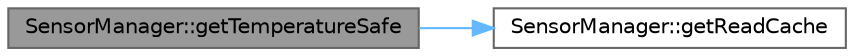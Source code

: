 digraph "SensorManager::getTemperatureSafe"
{
 // LATEX_PDF_SIZE
  bgcolor="transparent";
  edge [fontname=Helvetica,fontsize=10,labelfontname=Helvetica,labelfontsize=10];
  node [fontname=Helvetica,fontsize=10,shape=box,height=0.2,width=0.4];
  rankdir="LR";
  Node1 [id="Node000001",label="SensorManager::getTemperatureSafe",height=0.2,width=0.4,color="gray40", fillcolor="grey60", style="filled", fontcolor="black",tooltip="Get temperature reading in a thread-safe manner."];
  Node1 -> Node2 [id="edge1_Node000001_Node000002",color="steelblue1",style="solid",tooltip=" "];
  Node2 [id="Node000002",label="SensorManager::getReadCache",height=0.2,width=0.4,color="grey40", fillcolor="white", style="filled",URL="$class_sensor_manager.html#a20660c38f60560b55fb40184662be9db",tooltip="Get the buffer for safe reading by other threads."];
}
